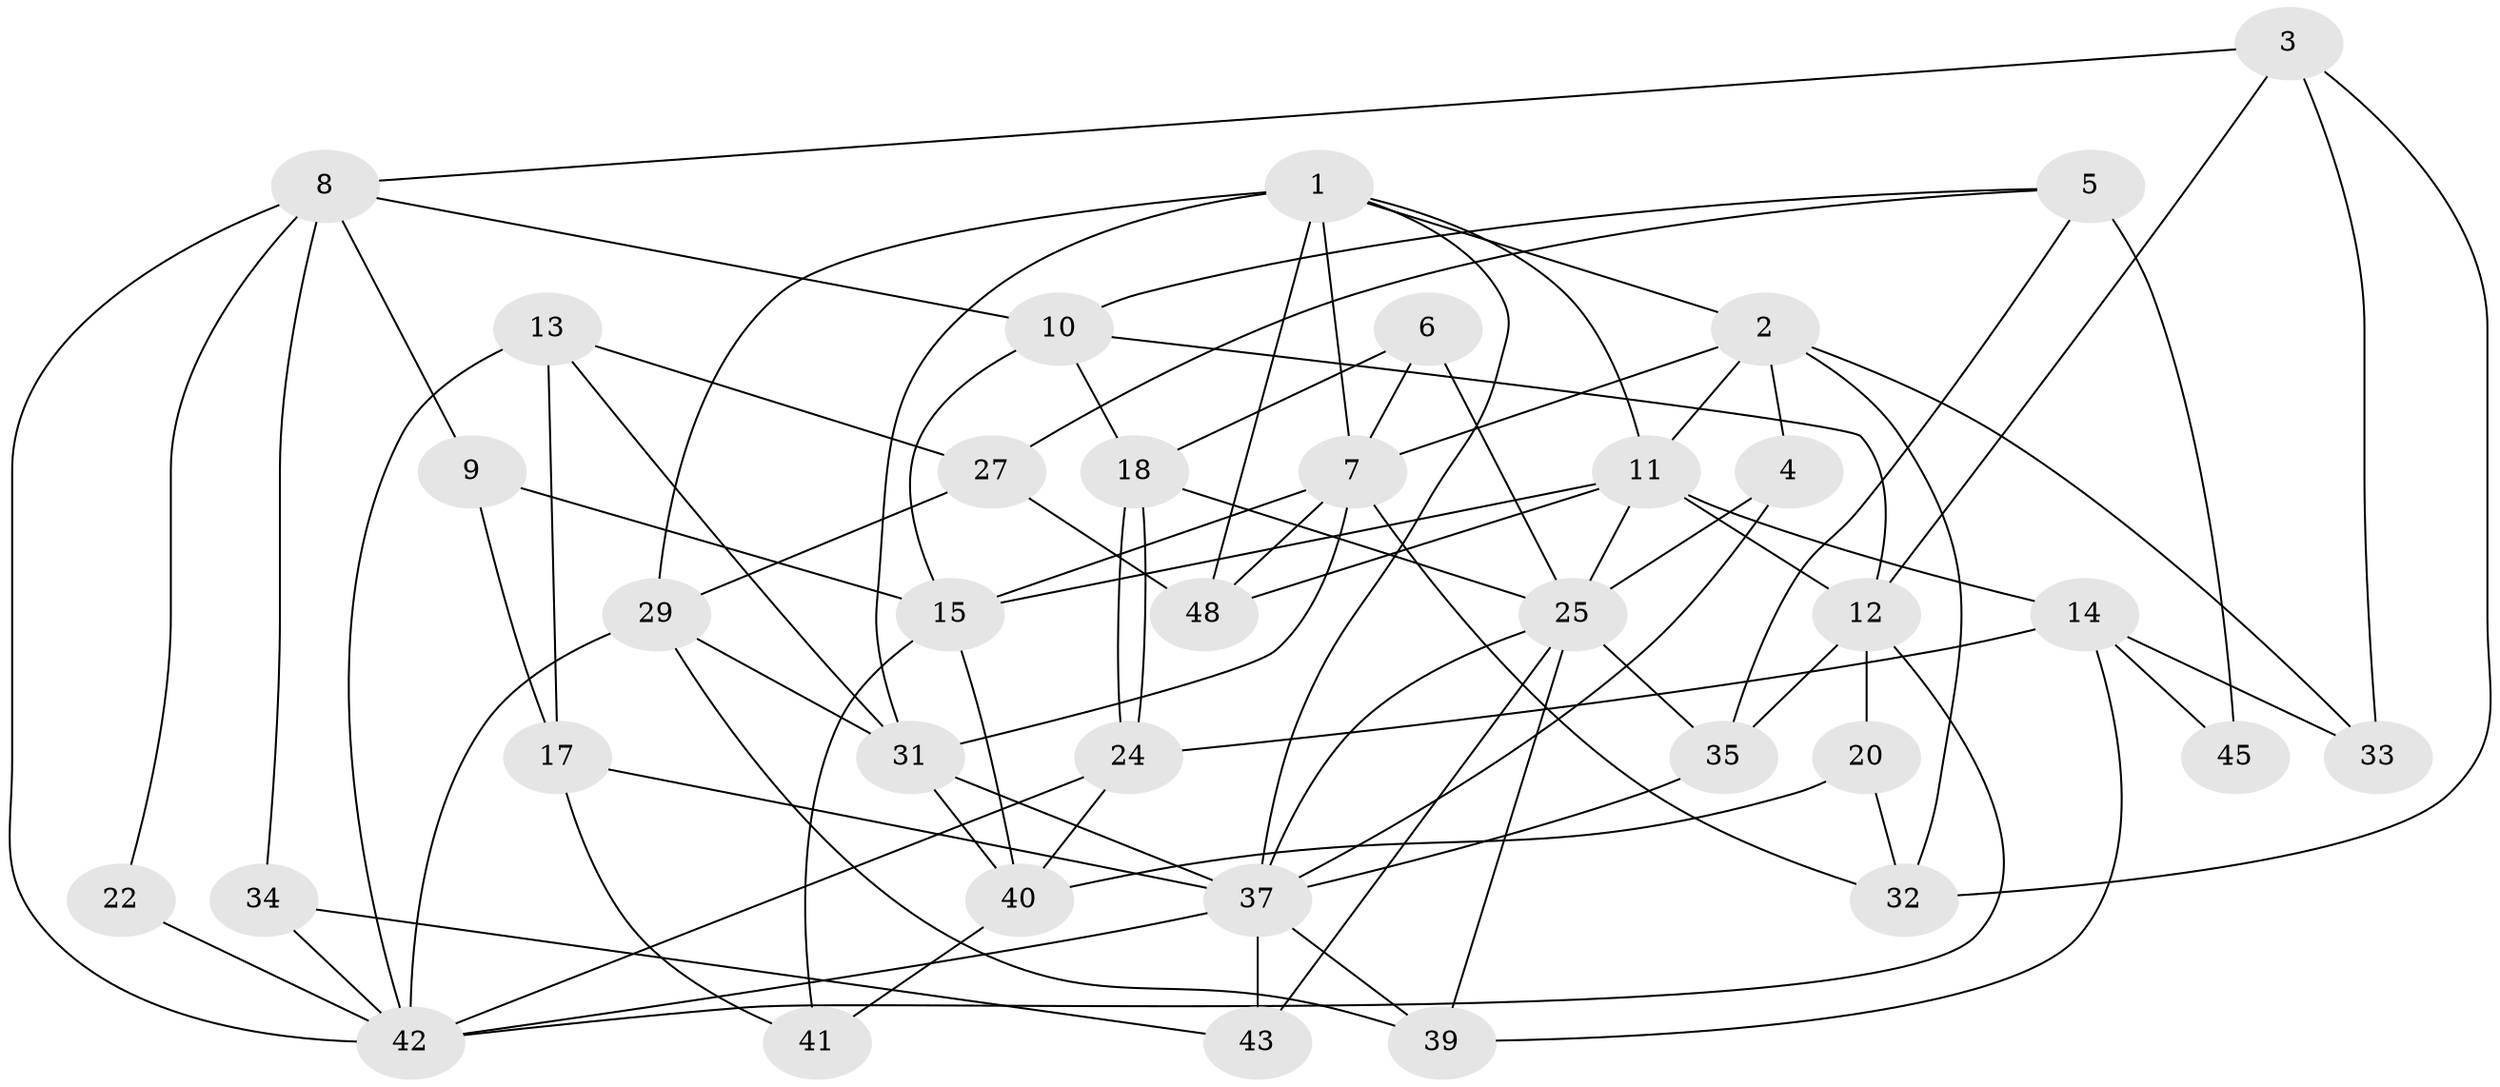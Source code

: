 // original degree distribution, {5: 0.19230769230769232, 3: 0.28846153846153844, 4: 0.36538461538461536, 2: 0.057692307692307696, 6: 0.07692307692307693, 7: 0.019230769230769232}
// Generated by graph-tools (version 1.1) at 2025/11/02/27/25 16:11:21]
// undirected, 36 vertices, 85 edges
graph export_dot {
graph [start="1"]
  node [color=gray90,style=filled];
  1 [super="+26"];
  2 [super="+47"];
  3 [super="+19"];
  4;
  5 [super="+30"];
  6;
  7 [super="+46"];
  8 [super="+16"];
  9;
  10;
  11 [super="+23"];
  12 [super="+28"];
  13;
  14 [super="+49"];
  15 [super="+21"];
  17 [super="+36"];
  18;
  20 [super="+51"];
  22;
  24;
  25 [super="+44"];
  27;
  29;
  31;
  32;
  33;
  34;
  35;
  37 [super="+38"];
  39 [super="+50"];
  40;
  41;
  42 [super="+52"];
  43;
  45;
  48;
  1 -- 7 [weight=2];
  1 -- 29;
  1 -- 37;
  1 -- 11;
  1 -- 48;
  1 -- 2;
  1 -- 31;
  2 -- 4;
  2 -- 33;
  2 -- 32;
  2 -- 7;
  2 -- 11;
  3 -- 33;
  3 -- 32;
  3 -- 12;
  3 -- 8;
  4 -- 25;
  4 -- 37;
  5 -- 10;
  5 -- 45 [weight=2];
  5 -- 35;
  5 -- 27;
  6 -- 18;
  6 -- 25;
  6 -- 7;
  7 -- 15;
  7 -- 32;
  7 -- 48;
  7 -- 31;
  8 -- 34;
  8 -- 9;
  8 -- 22;
  8 -- 10;
  8 -- 42;
  9 -- 15;
  9 -- 17;
  10 -- 18;
  10 -- 12;
  10 -- 15;
  11 -- 48;
  11 -- 25;
  11 -- 15;
  11 -- 14;
  11 -- 12;
  12 -- 35;
  12 -- 20;
  12 -- 42;
  13 -- 27;
  13 -- 31;
  13 -- 17;
  13 -- 42;
  14 -- 45;
  14 -- 33;
  14 -- 39;
  14 -- 24;
  15 -- 40;
  15 -- 41;
  17 -- 37;
  17 -- 41;
  18 -- 24;
  18 -- 24;
  18 -- 25;
  20 -- 40;
  20 -- 32;
  22 -- 42;
  24 -- 40;
  24 -- 42;
  25 -- 35;
  25 -- 43;
  25 -- 37;
  25 -- 39;
  27 -- 29;
  27 -- 48;
  29 -- 31;
  29 -- 39;
  29 -- 42;
  31 -- 40;
  31 -- 37;
  34 -- 42;
  34 -- 43;
  35 -- 37;
  37 -- 43;
  37 -- 39;
  37 -- 42;
  40 -- 41;
}

